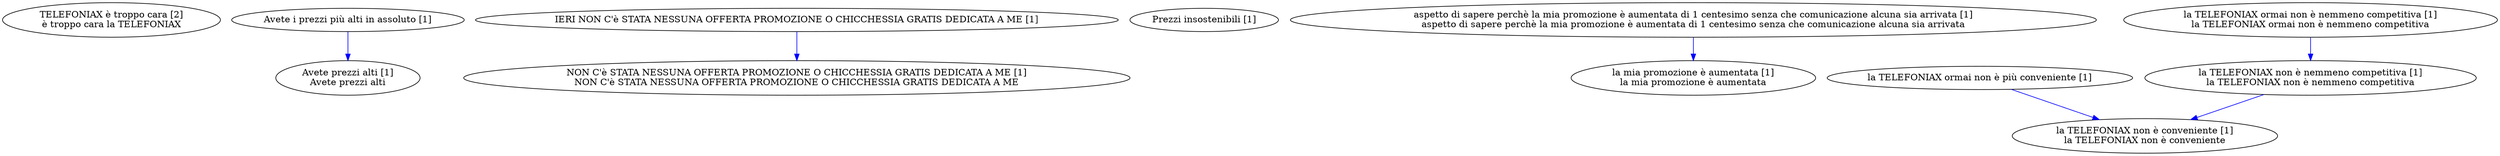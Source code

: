 digraph collapsedGraph {
"TELEFONIAX è troppo cara [2]\nè troppo cara la TELEFONIAX""Avete prezzi alti [1]\nAvete prezzi alti""Avete i prezzi più alti in assoluto [1]""NON C'è STATA NESSUNA OFFERTA PROMOZIONE O CHICCHESSIA GRATIS DEDICATA A ME [1]\nNON C'è STATA NESSUNA OFFERTA PROMOZIONE O CHICCHESSIA GRATIS DEDICATA A ME""IERI NON C'è STATA NESSUNA OFFERTA PROMOZIONE O CHICCHESSIA GRATIS DEDICATA A ME [1]""Prezzi insostenibili [1]""la mia promozione è aumentata [1]\nla mia promozione è aumentata""aspetto di sapere perchè la mia promozione è aumentata di 1 centesimo senza che comunicazione alcuna sia arrivata [1]\naspetto di sapere perchè la mia promozione è aumentata di 1 centesimo senza che comunicazione alcuna sia arrivata""la TELEFONIAX non è nemmeno competitiva [1]\nla TELEFONIAX non è nemmeno competitiva""la TELEFONIAX ormai non è nemmeno competitiva [1]\nla TELEFONIAX ormai non è nemmeno competitiva""la TELEFONIAX non è conveniente [1]\nla TELEFONIAX non è conveniente""la TELEFONIAX ormai non è più conveniente [1]""Avete i prezzi più alti in assoluto [1]" -> "Avete prezzi alti [1]\nAvete prezzi alti" [color=blue]
"IERI NON C'è STATA NESSUNA OFFERTA PROMOZIONE O CHICCHESSIA GRATIS DEDICATA A ME [1]" -> "NON C'è STATA NESSUNA OFFERTA PROMOZIONE O CHICCHESSIA GRATIS DEDICATA A ME [1]\nNON C'è STATA NESSUNA OFFERTA PROMOZIONE O CHICCHESSIA GRATIS DEDICATA A ME" [color=blue]
"aspetto di sapere perchè la mia promozione è aumentata di 1 centesimo senza che comunicazione alcuna sia arrivata [1]\naspetto di sapere perchè la mia promozione è aumentata di 1 centesimo senza che comunicazione alcuna sia arrivata" -> "la mia promozione è aumentata [1]\nla mia promozione è aumentata" [color=blue]
"la TELEFONIAX ormai non è nemmeno competitiva [1]\nla TELEFONIAX ormai non è nemmeno competitiva" -> "la TELEFONIAX non è nemmeno competitiva [1]\nla TELEFONIAX non è nemmeno competitiva" [color=blue]
"la TELEFONIAX ormai non è più conveniente [1]" -> "la TELEFONIAX non è conveniente [1]\nla TELEFONIAX non è conveniente" [color=blue]
"la TELEFONIAX non è nemmeno competitiva [1]\nla TELEFONIAX non è nemmeno competitiva" -> "la TELEFONIAX non è conveniente [1]\nla TELEFONIAX non è conveniente" [color=blue]
}